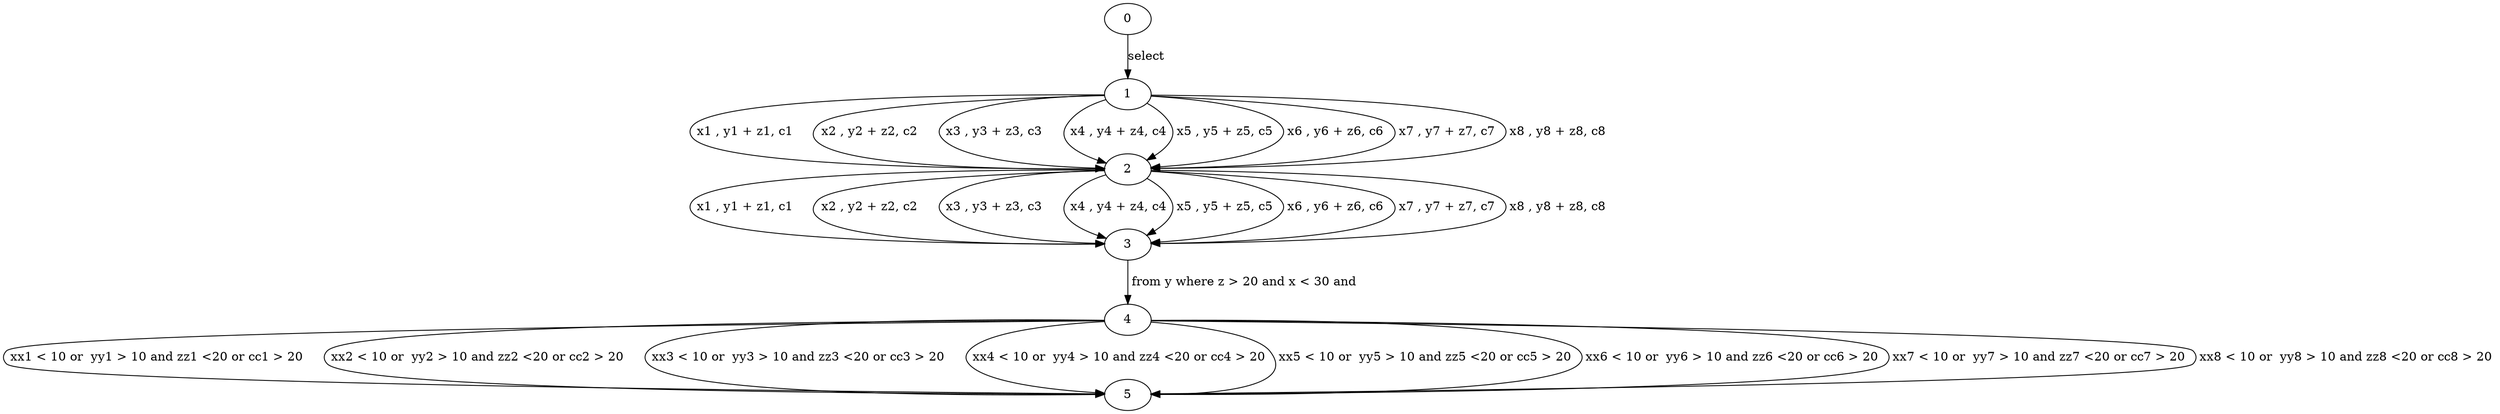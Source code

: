 digraph g{0;
1;
2;
3;
4;
5;
0 -> 1 [ label="select "];
1 -> 2 [ label=" x1 , y1 + z1, c1 "];
1 -> 2 [ label=" x2 , y2 + z2, c2 "];
1 -> 2 [ label=" x3 , y3 + z3, c3 "];
1 -> 2 [ label=" x4 , y4 + z4, c4 "];
1 -> 2 [ label=" x5 , y5 + z5, c5 "];
1 -> 2 [ label=" x6 , y6 + z6, c6 "];
1 -> 2 [ label=" x7 , y7 + z7, c7 "];
1 -> 2 [ label=" x8 , y8 + z8, c8 "];
2 -> 3 [ label=" x1 , y1 + z1, c1 "];
2 -> 3 [ label=" x2 , y2 + z2, c2 "];
2 -> 3 [ label=" x3 , y3 + z3, c3 "];
2 -> 3 [ label=" x4 , y4 + z4, c4 "];
2 -> 3 [ label=" x5 , y5 + z5, c5 "];
2 -> 3 [ label=" x6 , y6 + z6, c6 "];
2 -> 3 [ label=" x7 , y7 + z7, c7 "];
2 -> 3 [ label=" x8 , y8 + z8, c8 "];
3 -> 4 [ label=" from y where z > 20 and x < 30 and"];
4 -> 5 [ label=" xx1 < 10 or  yy1 > 10 and zz1 <20 or cc1 > 20 "];
4 -> 5 [ label=" xx2 < 10 or  yy2 > 10 and zz2 <20 or cc2 > 20 "];
4 -> 5 [ label=" xx3 < 10 or  yy3 > 10 and zz3 <20 or cc3 > 20 "];
4 -> 5 [ label=" xx4 < 10 or  yy4 > 10 and zz4 <20 or cc4 > 20 "];
4 -> 5 [ label=" xx5 < 10 or  yy5 > 10 and zz5 <20 or cc5 > 20 "];
4 -> 5 [ label=" xx6 < 10 or  yy6 > 10 and zz6 <20 or cc6 > 20 "];
4 -> 5 [ label=" xx7 < 10 or  yy7 > 10 and zz7 <20 or cc7 > 20 "];
4 -> 5 [ label=" xx8 < 10 or  yy8 > 10 and zz8 <20 or cc8 > 20 "];
}